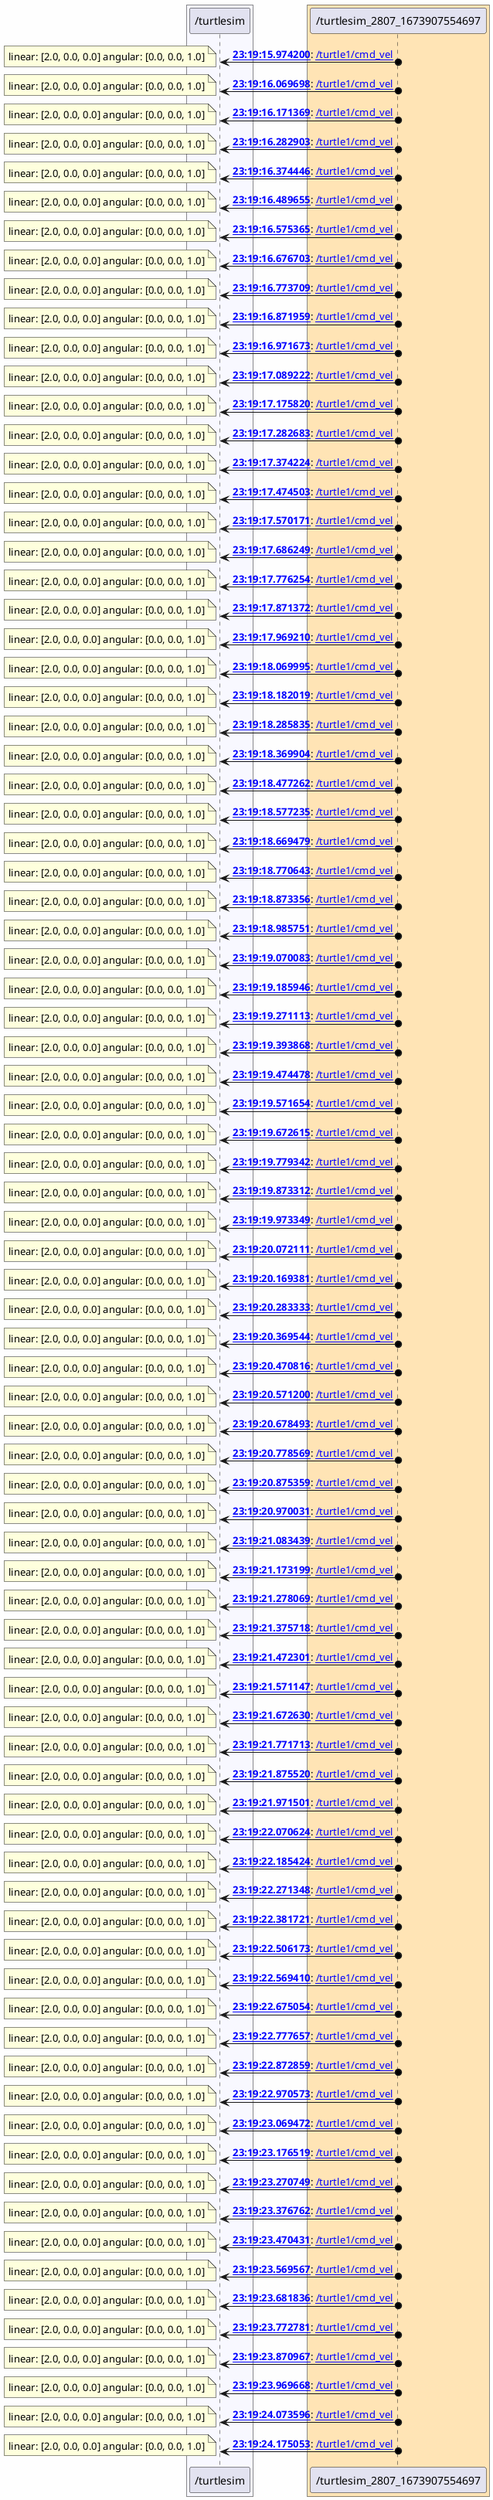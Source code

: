 @startuml

skinparam backgroundColor #FEFEFE

box #GhostWhite
    participant "/turtlesim" as _turtlesim [[_turtlesim.html]]
end box
box #Moccasin
    participant "/turtlesim_2807_1673907554697" as _turtlesim_2807_1673907554697 [[_turtlesim_2807_1673907554697.html]]
end box

_turtlesim_2807_1673907554697 o-> _turtlesim : **[[../msgs/6249876839_msg.html {message data} 23:19:15.974200]]**: [[../topics/_turtle1_cmd_vel.html {topic data} /turtle1/cmd_vel]]
note left
linear: [2.0, 0.0, 0.0] angular: [0.0, 0.0, 1.0]
end note
_turtlesim_2807_1673907554697 o-> _turtlesim : **[[../msgs/6345375728_msg.html {message data} 23:19:16.069698]]**: [[../topics/_turtle1_cmd_vel.html {topic data} /turtle1/cmd_vel]]
note left
linear: [2.0, 0.0, 0.0] angular: [0.0, 0.0, 1.0]
end note
_turtlesim_2807_1673907554697 o-> _turtlesim : **[[../msgs/6447046197_msg.html {message data} 23:19:16.171369]]**: [[../topics/_turtle1_cmd_vel.html {topic data} /turtle1/cmd_vel]]
note left
linear: [2.0, 0.0, 0.0] angular: [0.0, 0.0, 1.0]
end note
_turtlesim_2807_1673907554697 o-> _turtlesim : **[[../msgs/6558580112_msg.html {message data} 23:19:16.282903]]**: [[../topics/_turtle1_cmd_vel.html {topic data} /turtle1/cmd_vel]]
note left
linear: [2.0, 0.0, 0.0] angular: [0.0, 0.0, 1.0]
end note
_turtlesim_2807_1673907554697 o-> _turtlesim : **[[../msgs/6650123096_msg.html {message data} 23:19:16.374446]]**: [[../topics/_turtle1_cmd_vel.html {topic data} /turtle1/cmd_vel]]
note left
linear: [2.0, 0.0, 0.0] angular: [0.0, 0.0, 1.0]
end note
_turtlesim_2807_1673907554697 o-> _turtlesim : **[[../msgs/6765332482_msg.html {message data} 23:19:16.489655]]**: [[../topics/_turtle1_cmd_vel.html {topic data} /turtle1/cmd_vel]]
note left
linear: [2.0, 0.0, 0.0] angular: [0.0, 0.0, 1.0]
end note
_turtlesim_2807_1673907554697 o-> _turtlesim : **[[../msgs/6851041961_msg.html {message data} 23:19:16.575365]]**: [[../topics/_turtle1_cmd_vel.html {topic data} /turtle1/cmd_vel]]
note left
linear: [2.0, 0.0, 0.0] angular: [0.0, 0.0, 1.0]
end note
_turtlesim_2807_1673907554697 o-> _turtlesim : **[[../msgs/6952379967_msg.html {message data} 23:19:16.676703]]**: [[../topics/_turtle1_cmd_vel.html {topic data} /turtle1/cmd_vel]]
note left
linear: [2.0, 0.0, 0.0] angular: [0.0, 0.0, 1.0]
end note
_turtlesim_2807_1673907554697 o-> _turtlesim : **[[../msgs/7049386182_msg.html {message data} 23:19:16.773709]]**: [[../topics/_turtle1_cmd_vel.html {topic data} /turtle1/cmd_vel]]
note left
linear: [2.0, 0.0, 0.0] angular: [0.0, 0.0, 1.0]
end note
_turtlesim_2807_1673907554697 o-> _turtlesim : **[[../msgs/7147636734_msg.html {message data} 23:19:16.871959]]**: [[../topics/_turtle1_cmd_vel.html {topic data} /turtle1/cmd_vel]]
note left
linear: [2.0, 0.0, 0.0] angular: [0.0, 0.0, 1.0]
end note
_turtlesim_2807_1673907554697 o-> _turtlesim : **[[../msgs/7247350385_msg.html {message data} 23:19:16.971673]]**: [[../topics/_turtle1_cmd_vel.html {topic data} /turtle1/cmd_vel]]
note left
linear: [2.0, 0.0, 0.0] angular: [0.0, 0.0, 1.0]
end note
_turtlesim_2807_1673907554697 o-> _turtlesim : **[[../msgs/7364899804_msg.html {message data} 23:19:17.089222]]**: [[../topics/_turtle1_cmd_vel.html {topic data} /turtle1/cmd_vel]]
note left
linear: [2.0, 0.0, 0.0] angular: [0.0, 0.0, 1.0]
end note
_turtlesim_2807_1673907554697 o-> _turtlesim : **[[../msgs/7451497121_msg.html {message data} 23:19:17.175820]]**: [[../topics/_turtle1_cmd_vel.html {topic data} /turtle1/cmd_vel]]
note left
linear: [2.0, 0.0, 0.0] angular: [0.0, 0.0, 1.0]
end note
_turtlesim_2807_1673907554697 o-> _turtlesim : **[[../msgs/7558360041_msg.html {message data} 23:19:17.282683]]**: [[../topics/_turtle1_cmd_vel.html {topic data} /turtle1/cmd_vel]]
note left
linear: [2.0, 0.0, 0.0] angular: [0.0, 0.0, 1.0]
end note
_turtlesim_2807_1673907554697 o-> _turtlesim : **[[../msgs/7649901132_msg.html {message data} 23:19:17.374224]]**: [[../topics/_turtle1_cmd_vel.html {topic data} /turtle1/cmd_vel]]
note left
linear: [2.0, 0.0, 0.0] angular: [0.0, 0.0, 1.0]
end note
_turtlesim_2807_1673907554697 o-> _turtlesim : **[[../msgs/7750179871_msg.html {message data} 23:19:17.474503]]**: [[../topics/_turtle1_cmd_vel.html {topic data} /turtle1/cmd_vel]]
note left
linear: [2.0, 0.0, 0.0] angular: [0.0, 0.0, 1.0]
end note
_turtlesim_2807_1673907554697 o-> _turtlesim : **[[../msgs/7845847840_msg.html {message data} 23:19:17.570171]]**: [[../topics/_turtle1_cmd_vel.html {topic data} /turtle1/cmd_vel]]
note left
linear: [2.0, 0.0, 0.0] angular: [0.0, 0.0, 1.0]
end note
_turtlesim_2807_1673907554697 o-> _turtlesim : **[[../msgs/7961926567_msg.html {message data} 23:19:17.686249]]**: [[../topics/_turtle1_cmd_vel.html {topic data} /turtle1/cmd_vel]]
note left
linear: [2.0, 0.0, 0.0] angular: [0.0, 0.0, 1.0]
end note
_turtlesim_2807_1673907554697 o-> _turtlesim : **[[../msgs/8051931543_msg.html {message data} 23:19:17.776254]]**: [[../topics/_turtle1_cmd_vel.html {topic data} /turtle1/cmd_vel]]
note left
linear: [2.0, 0.0, 0.0] angular: [0.0, 0.0, 1.0]
end note
_turtlesim_2807_1673907554697 o-> _turtlesim : **[[../msgs/8147048770_msg.html {message data} 23:19:17.871372]]**: [[../topics/_turtle1_cmd_vel.html {topic data} /turtle1/cmd_vel]]
note left
linear: [2.0, 0.0, 0.0] angular: [0.0, 0.0, 1.0]
end note
_turtlesim_2807_1673907554697 o-> _turtlesim : **[[../msgs/8244887791_msg.html {message data} 23:19:17.969210]]**: [[../topics/_turtle1_cmd_vel.html {topic data} /turtle1/cmd_vel]]
note left
linear: [2.0, 0.0, 0.0] angular: [0.0, 0.0, 1.0]
end note
_turtlesim_2807_1673907554697 o-> _turtlesim : **[[../msgs/8345672777_msg.html {message data} 23:19:18.069995]]**: [[../topics/_turtle1_cmd_vel.html {topic data} /turtle1/cmd_vel]]
note left
linear: [2.0, 0.0, 0.0] angular: [0.0, 0.0, 1.0]
end note
_turtlesim_2807_1673907554697 o-> _turtlesim : **[[../msgs/8457696144_msg.html {message data} 23:19:18.182019]]**: [[../topics/_turtle1_cmd_vel.html {topic data} /turtle1/cmd_vel]]
note left
linear: [2.0, 0.0, 0.0] angular: [0.0, 0.0, 1.0]
end note
_turtlesim_2807_1673907554697 o-> _turtlesim : **[[../msgs/8561511872_msg.html {message data} 23:19:18.285835]]**: [[../topics/_turtle1_cmd_vel.html {topic data} /turtle1/cmd_vel]]
note left
linear: [2.0, 0.0, 0.0] angular: [0.0, 0.0, 1.0]
end note
_turtlesim_2807_1673907554697 o-> _turtlesim : **[[../msgs/8645581582_msg.html {message data} 23:19:18.369904]]**: [[../topics/_turtle1_cmd_vel.html {topic data} /turtle1/cmd_vel]]
note left
linear: [2.0, 0.0, 0.0] angular: [0.0, 0.0, 1.0]
end note
_turtlesim_2807_1673907554697 o-> _turtlesim : **[[../msgs/8752939662_msg.html {message data} 23:19:18.477262]]**: [[../topics/_turtle1_cmd_vel.html {topic data} /turtle1/cmd_vel]]
note left
linear: [2.0, 0.0, 0.0] angular: [0.0, 0.0, 1.0]
end note
_turtlesim_2807_1673907554697 o-> _turtlesim : **[[../msgs/8852912702_msg.html {message data} 23:19:18.577235]]**: [[../topics/_turtle1_cmd_vel.html {topic data} /turtle1/cmd_vel]]
note left
linear: [2.0, 0.0, 0.0] angular: [0.0, 0.0, 1.0]
end note
_turtlesim_2807_1673907554697 o-> _turtlesim : **[[../msgs/8945156230_msg.html {message data} 23:19:18.669479]]**: [[../topics/_turtle1_cmd_vel.html {topic data} /turtle1/cmd_vel]]
note left
linear: [2.0, 0.0, 0.0] angular: [0.0, 0.0, 1.0]
end note
_turtlesim_2807_1673907554697 o-> _turtlesim : **[[../msgs/9046320088_msg.html {message data} 23:19:18.770643]]**: [[../topics/_turtle1_cmd_vel.html {topic data} /turtle1/cmd_vel]]
note left
linear: [2.0, 0.0, 0.0] angular: [0.0, 0.0, 1.0]
end note
_turtlesim_2807_1673907554697 o-> _turtlesim : **[[../msgs/9149033433_msg.html {message data} 23:19:18.873356]]**: [[../topics/_turtle1_cmd_vel.html {topic data} /turtle1/cmd_vel]]
note left
linear: [2.0, 0.0, 0.0] angular: [0.0, 0.0, 1.0]
end note
_turtlesim_2807_1673907554697 o-> _turtlesim : **[[../msgs/9261428152_msg.html {message data} 23:19:18.985751]]**: [[../topics/_turtle1_cmd_vel.html {topic data} /turtle1/cmd_vel]]
note left
linear: [2.0, 0.0, 0.0] angular: [0.0, 0.0, 1.0]
end note
_turtlesim_2807_1673907554697 o-> _turtlesim : **[[../msgs/9345760482_msg.html {message data} 23:19:19.070083]]**: [[../topics/_turtle1_cmd_vel.html {topic data} /turtle1/cmd_vel]]
note left
linear: [2.0, 0.0, 0.0] angular: [0.0, 0.0, 1.0]
end note
_turtlesim_2807_1673907554697 o-> _turtlesim : **[[../msgs/9461623642_msg.html {message data} 23:19:19.185946]]**: [[../topics/_turtle1_cmd_vel.html {topic data} /turtle1/cmd_vel]]
note left
linear: [2.0, 0.0, 0.0] angular: [0.0, 0.0, 1.0]
end note
_turtlesim_2807_1673907554697 o-> _turtlesim : **[[../msgs/9546789897_msg.html {message data} 23:19:19.271113]]**: [[../topics/_turtle1_cmd_vel.html {topic data} /turtle1/cmd_vel]]
note left
linear: [2.0, 0.0, 0.0] angular: [0.0, 0.0, 1.0]
end note
_turtlesim_2807_1673907554697 o-> _turtlesim : **[[../msgs/9669545535_msg.html {message data} 23:19:19.393868]]**: [[../topics/_turtle1_cmd_vel.html {topic data} /turtle1/cmd_vel]]
note left
linear: [2.0, 0.0, 0.0] angular: [0.0, 0.0, 1.0]
end note
_turtlesim_2807_1673907554697 o-> _turtlesim : **[[../msgs/9750154932_msg.html {message data} 23:19:19.474478]]**: [[../topics/_turtle1_cmd_vel.html {topic data} /turtle1/cmd_vel]]
note left
linear: [2.0, 0.0, 0.0] angular: [0.0, 0.0, 1.0]
end note
_turtlesim_2807_1673907554697 o-> _turtlesim : **[[../msgs/9847331648_msg.html {message data} 23:19:19.571654]]**: [[../topics/_turtle1_cmd_vel.html {topic data} /turtle1/cmd_vel]]
note left
linear: [2.0, 0.0, 0.0] angular: [0.0, 0.0, 1.0]
end note
_turtlesim_2807_1673907554697 o-> _turtlesim : **[[../msgs/9948291777_msg.html {message data} 23:19:19.672615]]**: [[../topics/_turtle1_cmd_vel.html {topic data} /turtle1/cmd_vel]]
note left
linear: [2.0, 0.0, 0.0] angular: [0.0, 0.0, 1.0]
end note
_turtlesim_2807_1673907554697 o-> _turtlesim : **[[../msgs/10055019121_msg.html {message data} 23:19:19.779342]]**: [[../topics/_turtle1_cmd_vel.html {topic data} /turtle1/cmd_vel]]
note left
linear: [2.0, 0.0, 0.0] angular: [0.0, 0.0, 1.0]
end note
_turtlesim_2807_1673907554697 o-> _turtlesim : **[[../msgs/10148988927_msg.html {message data} 23:19:19.873312]]**: [[../topics/_turtle1_cmd_vel.html {topic data} /turtle1/cmd_vel]]
note left
linear: [2.0, 0.0, 0.0] angular: [0.0, 0.0, 1.0]
end note
_turtlesim_2807_1673907554697 o-> _turtlesim : **[[../msgs/10249026448_msg.html {message data} 23:19:19.973349]]**: [[../topics/_turtle1_cmd_vel.html {topic data} /turtle1/cmd_vel]]
note left
linear: [2.0, 0.0, 0.0] angular: [0.0, 0.0, 1.0]
end note
_turtlesim_2807_1673907554697 o-> _turtlesim : **[[../msgs/10347788523_msg.html {message data} 23:19:20.072111]]**: [[../topics/_turtle1_cmd_vel.html {topic data} /turtle1/cmd_vel]]
note left
linear: [2.0, 0.0, 0.0] angular: [0.0, 0.0, 1.0]
end note
_turtlesim_2807_1673907554697 o-> _turtlesim : **[[../msgs/10445058057_msg.html {message data} 23:19:20.169381]]**: [[../topics/_turtle1_cmd_vel.html {topic data} /turtle1/cmd_vel]]
note left
linear: [2.0, 0.0, 0.0] angular: [0.0, 0.0, 1.0]
end note
_turtlesim_2807_1673907554697 o-> _turtlesim : **[[../msgs/10559010663_msg.html {message data} 23:19:20.283333]]**: [[../topics/_turtle1_cmd_vel.html {topic data} /turtle1/cmd_vel]]
note left
linear: [2.0, 0.0, 0.0] angular: [0.0, 0.0, 1.0]
end note
_turtlesim_2807_1673907554697 o-> _turtlesim : **[[../msgs/10645221216_msg.html {message data} 23:19:20.369544]]**: [[../topics/_turtle1_cmd_vel.html {topic data} /turtle1/cmd_vel]]
note left
linear: [2.0, 0.0, 0.0] angular: [0.0, 0.0, 1.0]
end note
_turtlesim_2807_1673907554697 o-> _turtlesim : **[[../msgs/10746493176_msg.html {message data} 23:19:20.470816]]**: [[../topics/_turtle1_cmd_vel.html {topic data} /turtle1/cmd_vel]]
note left
linear: [2.0, 0.0, 0.0] angular: [0.0, 0.0, 1.0]
end note
_turtlesim_2807_1673907554697 o-> _turtlesim : **[[../msgs/10846877234_msg.html {message data} 23:19:20.571200]]**: [[../topics/_turtle1_cmd_vel.html {topic data} /turtle1/cmd_vel]]
note left
linear: [2.0, 0.0, 0.0] angular: [0.0, 0.0, 1.0]
end note
_turtlesim_2807_1673907554697 o-> _turtlesim : **[[../msgs/10954170178_msg.html {message data} 23:19:20.678493]]**: [[../topics/_turtle1_cmd_vel.html {topic data} /turtle1/cmd_vel]]
note left
linear: [2.0, 0.0, 0.0] angular: [0.0, 0.0, 1.0]
end note
_turtlesim_2807_1673907554697 o-> _turtlesim : **[[../msgs/11054246849_msg.html {message data} 23:19:20.778569]]**: [[../topics/_turtle1_cmd_vel.html {topic data} /turtle1/cmd_vel]]
note left
linear: [2.0, 0.0, 0.0] angular: [0.0, 0.0, 1.0]
end note
_turtlesim_2807_1673907554697 o-> _turtlesim : **[[../msgs/11151036259_msg.html {message data} 23:19:20.875359]]**: [[../topics/_turtle1_cmd_vel.html {topic data} /turtle1/cmd_vel]]
note left
linear: [2.0, 0.0, 0.0] angular: [0.0, 0.0, 1.0]
end note
_turtlesim_2807_1673907554697 o-> _turtlesim : **[[../msgs/11245708215_msg.html {message data} 23:19:20.970031]]**: [[../topics/_turtle1_cmd_vel.html {topic data} /turtle1/cmd_vel]]
note left
linear: [2.0, 0.0, 0.0] angular: [0.0, 0.0, 1.0]
end note
_turtlesim_2807_1673907554697 o-> _turtlesim : **[[../msgs/11359116519_msg.html {message data} 23:19:21.083439]]**: [[../topics/_turtle1_cmd_vel.html {topic data} /turtle1/cmd_vel]]
note left
linear: [2.0, 0.0, 0.0] angular: [0.0, 0.0, 1.0]
end note
_turtlesim_2807_1673907554697 o-> _turtlesim : **[[../msgs/11448875941_msg.html {message data} 23:19:21.173199]]**: [[../topics/_turtle1_cmd_vel.html {topic data} /turtle1/cmd_vel]]
note left
linear: [2.0, 0.0, 0.0] angular: [0.0, 0.0, 1.0]
end note
_turtlesim_2807_1673907554697 o-> _turtlesim : **[[../msgs/11553745742_msg.html {message data} 23:19:21.278069]]**: [[../topics/_turtle1_cmd_vel.html {topic data} /turtle1/cmd_vel]]
note left
linear: [2.0, 0.0, 0.0] angular: [0.0, 0.0, 1.0]
end note
_turtlesim_2807_1673907554697 o-> _turtlesim : **[[../msgs/11651395485_msg.html {message data} 23:19:21.375718]]**: [[../topics/_turtle1_cmd_vel.html {topic data} /turtle1/cmd_vel]]
note left
linear: [2.0, 0.0, 0.0] angular: [0.0, 0.0, 1.0]
end note
_turtlesim_2807_1673907554697 o-> _turtlesim : **[[../msgs/11747978374_msg.html {message data} 23:19:21.472301]]**: [[../topics/_turtle1_cmd_vel.html {topic data} /turtle1/cmd_vel]]
note left
linear: [2.0, 0.0, 0.0] angular: [0.0, 0.0, 1.0]
end note
_turtlesim_2807_1673907554697 o-> _turtlesim : **[[../msgs/11846824649_msg.html {message data} 23:19:21.571147]]**: [[../topics/_turtle1_cmd_vel.html {topic data} /turtle1/cmd_vel]]
note left
linear: [2.0, 0.0, 0.0] angular: [0.0, 0.0, 1.0]
end note
_turtlesim_2807_1673907554697 o-> _turtlesim : **[[../msgs/11948307199_msg.html {message data} 23:19:21.672630]]**: [[../topics/_turtle1_cmd_vel.html {topic data} /turtle1/cmd_vel]]
note left
linear: [2.0, 0.0, 0.0] angular: [0.0, 0.0, 1.0]
end note
_turtlesim_2807_1673907554697 o-> _turtlesim : **[[../msgs/12047390384_msg.html {message data} 23:19:21.771713]]**: [[../topics/_turtle1_cmd_vel.html {topic data} /turtle1/cmd_vel]]
note left
linear: [2.0, 0.0, 0.0] angular: [0.0, 0.0, 1.0]
end note
_turtlesim_2807_1673907554697 o-> _turtlesim : **[[../msgs/12151196851_msg.html {message data} 23:19:21.875520]]**: [[../topics/_turtle1_cmd_vel.html {topic data} /turtle1/cmd_vel]]
note left
linear: [2.0, 0.0, 0.0] angular: [0.0, 0.0, 1.0]
end note
_turtlesim_2807_1673907554697 o-> _turtlesim : **[[../msgs/12247178406_msg.html {message data} 23:19:21.971501]]**: [[../topics/_turtle1_cmd_vel.html {topic data} /turtle1/cmd_vel]]
note left
linear: [2.0, 0.0, 0.0] angular: [0.0, 0.0, 1.0]
end note
_turtlesim_2807_1673907554697 o-> _turtlesim : **[[../msgs/12346301270_msg.html {message data} 23:19:22.070624]]**: [[../topics/_turtle1_cmd_vel.html {topic data} /turtle1/cmd_vel]]
note left
linear: [2.0, 0.0, 0.0] angular: [0.0, 0.0, 1.0]
end note
_turtlesim_2807_1673907554697 o-> _turtlesim : **[[../msgs/12461101609_msg.html {message data} 23:19:22.185424]]**: [[../topics/_turtle1_cmd_vel.html {topic data} /turtle1/cmd_vel]]
note left
linear: [2.0, 0.0, 0.0] angular: [0.0, 0.0, 1.0]
end note
_turtlesim_2807_1673907554697 o-> _turtlesim : **[[../msgs/12547025399_msg.html {message data} 23:19:22.271348]]**: [[../topics/_turtle1_cmd_vel.html {topic data} /turtle1/cmd_vel]]
note left
linear: [2.0, 0.0, 0.0] angular: [0.0, 0.0, 1.0]
end note
_turtlesim_2807_1673907554697 o-> _turtlesim : **[[../msgs/12657398781_msg.html {message data} 23:19:22.381721]]**: [[../topics/_turtle1_cmd_vel.html {topic data} /turtle1/cmd_vel]]
note left
linear: [2.0, 0.0, 0.0] angular: [0.0, 0.0, 1.0]
end note
_turtlesim_2807_1673907554697 o-> _turtlesim : **[[../msgs/12781850169_msg.html {message data} 23:19:22.506173]]**: [[../topics/_turtle1_cmd_vel.html {topic data} /turtle1/cmd_vel]]
note left
linear: [2.0, 0.0, 0.0] angular: [0.0, 0.0, 1.0]
end note
_turtlesim_2807_1673907554697 o-> _turtlesim : **[[../msgs/12845087005_msg.html {message data} 23:19:22.569410]]**: [[../topics/_turtle1_cmd_vel.html {topic data} /turtle1/cmd_vel]]
note left
linear: [2.0, 0.0, 0.0] angular: [0.0, 0.0, 1.0]
end note
_turtlesim_2807_1673907554697 o-> _turtlesim : **[[../msgs/12950731484_msg.html {message data} 23:19:22.675054]]**: [[../topics/_turtle1_cmd_vel.html {topic data} /turtle1/cmd_vel]]
note left
linear: [2.0, 0.0, 0.0] angular: [0.0, 0.0, 1.0]
end note
_turtlesim_2807_1673907554697 o-> _turtlesim : **[[../msgs/13053334426_msg.html {message data} 23:19:22.777657]]**: [[../topics/_turtle1_cmd_vel.html {topic data} /turtle1/cmd_vel]]
note left
linear: [2.0, 0.0, 0.0] angular: [0.0, 0.0, 1.0]
end note
_turtlesim_2807_1673907554697 o-> _turtlesim : **[[../msgs/13148536395_msg.html {message data} 23:19:22.872859]]**: [[../topics/_turtle1_cmd_vel.html {topic data} /turtle1/cmd_vel]]
note left
linear: [2.0, 0.0, 0.0] angular: [0.0, 0.0, 1.0]
end note
_turtlesim_2807_1673907554697 o-> _turtlesim : **[[../msgs/13246250528_msg.html {message data} 23:19:22.970573]]**: [[../topics/_turtle1_cmd_vel.html {topic data} /turtle1/cmd_vel]]
note left
linear: [2.0, 0.0, 0.0] angular: [0.0, 0.0, 1.0]
end note
_turtlesim_2807_1673907554697 o-> _turtlesim : **[[../msgs/13345149326_msg.html {message data} 23:19:23.069472]]**: [[../topics/_turtle1_cmd_vel.html {topic data} /turtle1/cmd_vel]]
note left
linear: [2.0, 0.0, 0.0] angular: [0.0, 0.0, 1.0]
end note
_turtlesim_2807_1673907554697 o-> _turtlesim : **[[../msgs/13452195939_msg.html {message data} 23:19:23.176519]]**: [[../topics/_turtle1_cmd_vel.html {topic data} /turtle1/cmd_vel]]
note left
linear: [2.0, 0.0, 0.0] angular: [0.0, 0.0, 1.0]
end note
_turtlesim_2807_1673907554697 o-> _turtlesim : **[[../msgs/13546426484_msg.html {message data} 23:19:23.270749]]**: [[../topics/_turtle1_cmd_vel.html {topic data} /turtle1/cmd_vel]]
note left
linear: [2.0, 0.0, 0.0] angular: [0.0, 0.0, 1.0]
end note
_turtlesim_2807_1673907554697 o-> _turtlesim : **[[../msgs/13652439005_msg.html {message data} 23:19:23.376762]]**: [[../topics/_turtle1_cmd_vel.html {topic data} /turtle1/cmd_vel]]
note left
linear: [2.0, 0.0, 0.0] angular: [0.0, 0.0, 1.0]
end note
_turtlesim_2807_1673907554697 o-> _turtlesim : **[[../msgs/13746108309_msg.html {message data} 23:19:23.470431]]**: [[../topics/_turtle1_cmd_vel.html {topic data} /turtle1/cmd_vel]]
note left
linear: [2.0, 0.0, 0.0] angular: [0.0, 0.0, 1.0]
end note
_turtlesim_2807_1673907554697 o-> _turtlesim : **[[../msgs/13845243907_msg.html {message data} 23:19:23.569567]]**: [[../topics/_turtle1_cmd_vel.html {topic data} /turtle1/cmd_vel]]
note left
linear: [2.0, 0.0, 0.0] angular: [0.0, 0.0, 1.0]
end note
_turtlesim_2807_1673907554697 o-> _turtlesim : **[[../msgs/13957513761_msg.html {message data} 23:19:23.681836]]**: [[../topics/_turtle1_cmd_vel.html {topic data} /turtle1/cmd_vel]]
note left
linear: [2.0, 0.0, 0.0] angular: [0.0, 0.0, 1.0]
end note
_turtlesim_2807_1673907554697 o-> _turtlesim : **[[../msgs/14048458731_msg.html {message data} 23:19:23.772781]]**: [[../topics/_turtle1_cmd_vel.html {topic data} /turtle1/cmd_vel]]
note left
linear: [2.0, 0.0, 0.0] angular: [0.0, 0.0, 1.0]
end note
_turtlesim_2807_1673907554697 o-> _turtlesim : **[[../msgs/14146644103_msg.html {message data} 23:19:23.870967]]**: [[../topics/_turtle1_cmd_vel.html {topic data} /turtle1/cmd_vel]]
note left
linear: [2.0, 0.0, 0.0] angular: [0.0, 0.0, 1.0]
end note
_turtlesim_2807_1673907554697 o-> _turtlesim : **[[../msgs/14245345543_msg.html {message data} 23:19:23.969668]]**: [[../topics/_turtle1_cmd_vel.html {topic data} /turtle1/cmd_vel]]
note left
linear: [2.0, 0.0, 0.0] angular: [0.0, 0.0, 1.0]
end note
_turtlesim_2807_1673907554697 o-> _turtlesim : **[[../msgs/14349272832_msg.html {message data} 23:19:24.073596]]**: [[../topics/_turtle1_cmd_vel.html {topic data} /turtle1/cmd_vel]]
note left
linear: [2.0, 0.0, 0.0] angular: [0.0, 0.0, 1.0]
end note
_turtlesim_2807_1673907554697 o-> _turtlesim : **[[../msgs/14450730324_msg.html {message data} 23:19:24.175053]]**: [[../topics/_turtle1_cmd_vel.html {topic data} /turtle1/cmd_vel]]
note left
linear: [2.0, 0.0, 0.0] angular: [0.0, 0.0, 1.0]
end note

@enduml
